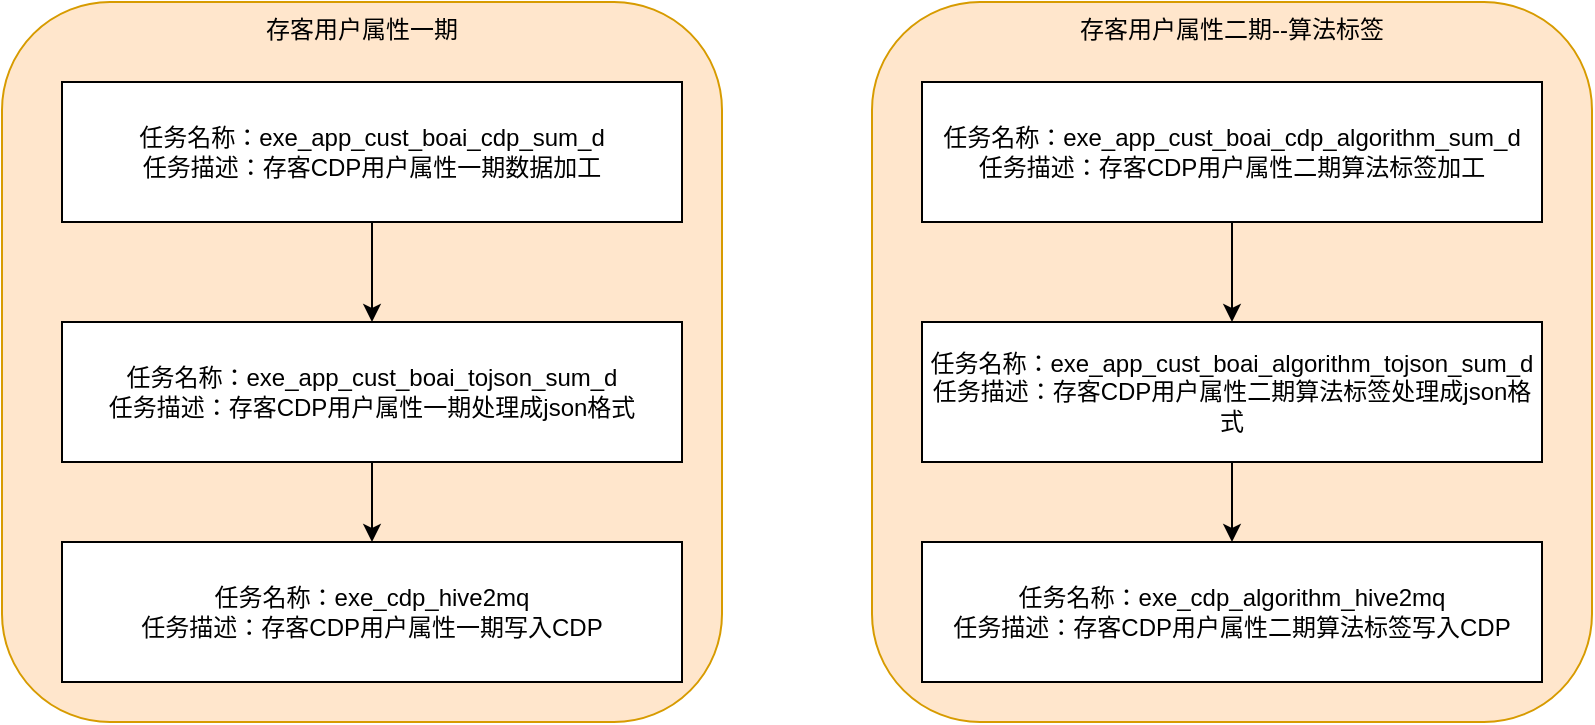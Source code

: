 <mxfile version="24.2.8" type="github">
  <diagram name="第 1 页" id="au2QBy3FSzcQ9kTv4xww">
    <mxGraphModel dx="753" dy="510" grid="1" gridSize="10" guides="1" tooltips="1" connect="1" arrows="1" fold="1" page="1" pageScale="1" pageWidth="827" pageHeight="1169" math="0" shadow="0">
      <root>
        <mxCell id="0" />
        <mxCell id="1" parent="0" />
        <mxCell id="rSqXmRDmjZBF7q505tpV-11" value="存客用户属性二期--算法标签" style="rounded=1;whiteSpace=wrap;html=1;verticalAlign=top;fillColor=#ffe6cc;strokeColor=#d79b00;" vertex="1" parent="1">
          <mxGeometry x="575" y="90" width="360" height="360" as="geometry" />
        </mxCell>
        <mxCell id="rSqXmRDmjZBF7q505tpV-10" value="存客用户属性一期" style="rounded=1;whiteSpace=wrap;html=1;verticalAlign=top;fillColor=#ffe6cc;strokeColor=#d79b00;" vertex="1" parent="1">
          <mxGeometry x="140" y="90" width="360" height="360" as="geometry" />
        </mxCell>
        <mxCell id="rSqXmRDmjZBF7q505tpV-3" value="" style="edgeStyle=orthogonalEdgeStyle;rounded=0;orthogonalLoop=1;jettySize=auto;html=1;" edge="1" parent="1" source="5L7Eph0Q-Wm5cCdcGl41-1" target="rSqXmRDmjZBF7q505tpV-1">
          <mxGeometry relative="1" as="geometry" />
        </mxCell>
        <mxCell id="5L7Eph0Q-Wm5cCdcGl41-1" value="任务名称：exe_app_cust_boai_cdp_sum_d&lt;div&gt;任务描述：存客CDP用户属性一期数据加工&lt;/div&gt;" style="rounded=0;whiteSpace=wrap;html=1;" parent="1" vertex="1">
          <mxGeometry x="170" y="130" width="310" height="70" as="geometry" />
        </mxCell>
        <mxCell id="rSqXmRDmjZBF7q505tpV-4" value="" style="edgeStyle=orthogonalEdgeStyle;rounded=0;orthogonalLoop=1;jettySize=auto;html=1;" edge="1" parent="1" source="rSqXmRDmjZBF7q505tpV-1" target="rSqXmRDmjZBF7q505tpV-2">
          <mxGeometry relative="1" as="geometry" />
        </mxCell>
        <mxCell id="rSqXmRDmjZBF7q505tpV-1" value="任务名称：exe_app_cust_boai_tojson_sum_d&lt;div&gt;任务描述：存客CDP用户属性一期处理成json格式&lt;/div&gt;" style="rounded=0;whiteSpace=wrap;html=1;" vertex="1" parent="1">
          <mxGeometry x="170" y="250" width="310" height="70" as="geometry" />
        </mxCell>
        <mxCell id="rSqXmRDmjZBF7q505tpV-2" value="任务名称：exe_cdp_hive2mq&lt;div&gt;任务描述：存客CDP用户属性一期写入CDP&lt;/div&gt;" style="rounded=0;whiteSpace=wrap;html=1;" vertex="1" parent="1">
          <mxGeometry x="170" y="360" width="310" height="70" as="geometry" />
        </mxCell>
        <mxCell id="rSqXmRDmjZBF7q505tpV-5" value="" style="edgeStyle=orthogonalEdgeStyle;rounded=0;orthogonalLoop=1;jettySize=auto;html=1;" edge="1" parent="1" source="rSqXmRDmjZBF7q505tpV-6" target="rSqXmRDmjZBF7q505tpV-8">
          <mxGeometry relative="1" as="geometry" />
        </mxCell>
        <mxCell id="rSqXmRDmjZBF7q505tpV-6" value="任务名称：exe_app_cust_boai_cdp_algorithm_sum_d&lt;div&gt;任务描述：存客CDP用户属性二期算法标签加工&lt;/div&gt;" style="rounded=0;whiteSpace=wrap;html=1;" vertex="1" parent="1">
          <mxGeometry x="600" y="130" width="310" height="70" as="geometry" />
        </mxCell>
        <mxCell id="rSqXmRDmjZBF7q505tpV-7" value="" style="edgeStyle=orthogonalEdgeStyle;rounded=0;orthogonalLoop=1;jettySize=auto;html=1;" edge="1" parent="1" source="rSqXmRDmjZBF7q505tpV-8" target="rSqXmRDmjZBF7q505tpV-9">
          <mxGeometry relative="1" as="geometry" />
        </mxCell>
        <mxCell id="rSqXmRDmjZBF7q505tpV-8" value="任务名称：exe_app_cust_boai_algorithm_tojson_sum_d&lt;div&gt;任务描述：存客CDP用户属性二期算法标签处理成json格式&lt;/div&gt;" style="rounded=0;whiteSpace=wrap;html=1;" vertex="1" parent="1">
          <mxGeometry x="600" y="250" width="310" height="70" as="geometry" />
        </mxCell>
        <mxCell id="rSqXmRDmjZBF7q505tpV-9" value="任务名称：exe_cdp_algorithm_hive2mq&lt;div&gt;任务描述：存客CDP用户属性二期算法标签写入CDP&lt;/div&gt;" style="rounded=0;whiteSpace=wrap;html=1;" vertex="1" parent="1">
          <mxGeometry x="600" y="360" width="310" height="70" as="geometry" />
        </mxCell>
      </root>
    </mxGraphModel>
  </diagram>
</mxfile>
